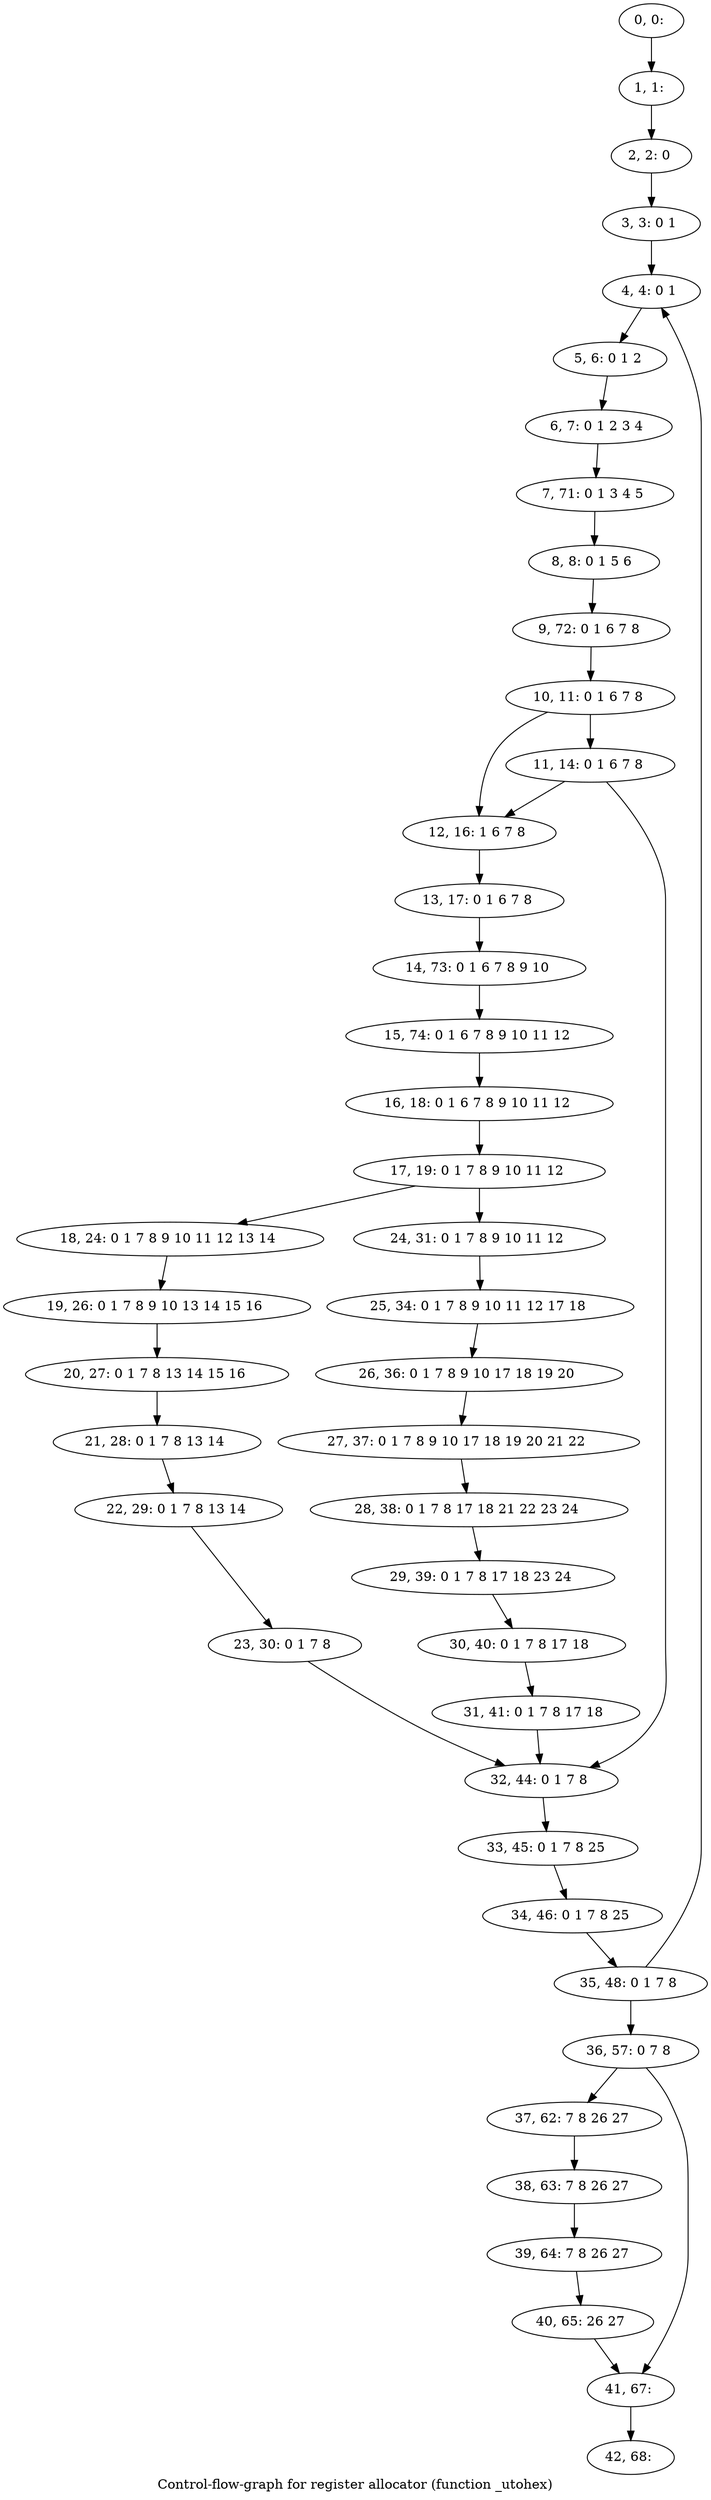 digraph G {
graph [label="Control-flow-graph for register allocator (function _utohex)"]
0[label="0, 0: "];
1[label="1, 1: "];
2[label="2, 2: 0 "];
3[label="3, 3: 0 1 "];
4[label="4, 4: 0 1 "];
5[label="5, 6: 0 1 2 "];
6[label="6, 7: 0 1 2 3 4 "];
7[label="7, 71: 0 1 3 4 5 "];
8[label="8, 8: 0 1 5 6 "];
9[label="9, 72: 0 1 6 7 8 "];
10[label="10, 11: 0 1 6 7 8 "];
11[label="11, 14: 0 1 6 7 8 "];
12[label="12, 16: 1 6 7 8 "];
13[label="13, 17: 0 1 6 7 8 "];
14[label="14, 73: 0 1 6 7 8 9 10 "];
15[label="15, 74: 0 1 6 7 8 9 10 11 12 "];
16[label="16, 18: 0 1 6 7 8 9 10 11 12 "];
17[label="17, 19: 0 1 7 8 9 10 11 12 "];
18[label="18, 24: 0 1 7 8 9 10 11 12 13 14 "];
19[label="19, 26: 0 1 7 8 9 10 13 14 15 16 "];
20[label="20, 27: 0 1 7 8 13 14 15 16 "];
21[label="21, 28: 0 1 7 8 13 14 "];
22[label="22, 29: 0 1 7 8 13 14 "];
23[label="23, 30: 0 1 7 8 "];
24[label="24, 31: 0 1 7 8 9 10 11 12 "];
25[label="25, 34: 0 1 7 8 9 10 11 12 17 18 "];
26[label="26, 36: 0 1 7 8 9 10 17 18 19 20 "];
27[label="27, 37: 0 1 7 8 9 10 17 18 19 20 21 22 "];
28[label="28, 38: 0 1 7 8 17 18 21 22 23 24 "];
29[label="29, 39: 0 1 7 8 17 18 23 24 "];
30[label="30, 40: 0 1 7 8 17 18 "];
31[label="31, 41: 0 1 7 8 17 18 "];
32[label="32, 44: 0 1 7 8 "];
33[label="33, 45: 0 1 7 8 25 "];
34[label="34, 46: 0 1 7 8 25 "];
35[label="35, 48: 0 1 7 8 "];
36[label="36, 57: 0 7 8 "];
37[label="37, 62: 7 8 26 27 "];
38[label="38, 63: 7 8 26 27 "];
39[label="39, 64: 7 8 26 27 "];
40[label="40, 65: 26 27 "];
41[label="41, 67: "];
42[label="42, 68: "];
0->1 ;
1->2 ;
2->3 ;
3->4 ;
4->5 ;
5->6 ;
6->7 ;
7->8 ;
8->9 ;
9->10 ;
10->11 ;
10->12 ;
11->12 ;
11->32 ;
12->13 ;
13->14 ;
14->15 ;
15->16 ;
16->17 ;
17->18 ;
17->24 ;
18->19 ;
19->20 ;
20->21 ;
21->22 ;
22->23 ;
23->32 ;
24->25 ;
25->26 ;
26->27 ;
27->28 ;
28->29 ;
29->30 ;
30->31 ;
31->32 ;
32->33 ;
33->34 ;
34->35 ;
35->36 ;
35->4 ;
36->37 ;
36->41 ;
37->38 ;
38->39 ;
39->40 ;
40->41 ;
41->42 ;
}
